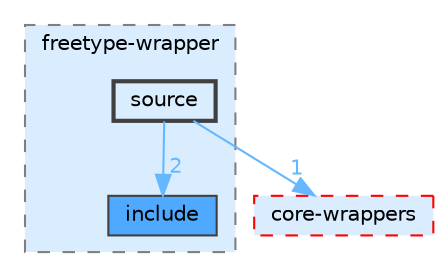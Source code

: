 digraph "lib/core/freetype-wrapper/source"
{
 // LATEX_PDF_SIZE
  bgcolor="transparent";
  edge [fontname=Helvetica,fontsize=10,labelfontname=Helvetica,labelfontsize=10];
  node [fontname=Helvetica,fontsize=10,shape=box,height=0.2,width=0.4];
  compound=true
  subgraph clusterdir_135b809e8d250589e5289cad46453686 {
    graph [ bgcolor="#daedff", pencolor="grey50", label="freetype-wrapper", fontname=Helvetica,fontsize=10 style="filled,dashed", URL="dir_135b809e8d250589e5289cad46453686.html",tooltip=""]
  dir_bc2139ecac0bbbafb0895e940bc0f2ff [label="include", fillcolor="#4ea9ff", color="grey25", style="filled", URL="dir_bc2139ecac0bbbafb0895e940bc0f2ff.html",tooltip=""];
  dir_4253f9f940b99831a53352bfa0d7887f [label="source", fillcolor="#daedff", color="grey25", style="filled,bold", URL="dir_4253f9f940b99831a53352bfa0d7887f.html",tooltip=""];
  }
  dir_3ba74b92108d0f2a02e3c2f0f685a4ec [label="core-wrappers", fillcolor="#daedff", color="red", style="filled,dashed", URL="dir_3ba74b92108d0f2a02e3c2f0f685a4ec.html",tooltip=""];
  dir_4253f9f940b99831a53352bfa0d7887f->dir_3ba74b92108d0f2a02e3c2f0f685a4ec [headlabel="1", labeldistance=1.5 headhref="dir_000015_000001.html" color="steelblue1" fontcolor="steelblue1"];
  dir_4253f9f940b99831a53352bfa0d7887f->dir_bc2139ecac0bbbafb0895e940bc0f2ff [headlabel="2", labeldistance=1.5 headhref="dir_000015_000006.html" color="steelblue1" fontcolor="steelblue1"];
}
